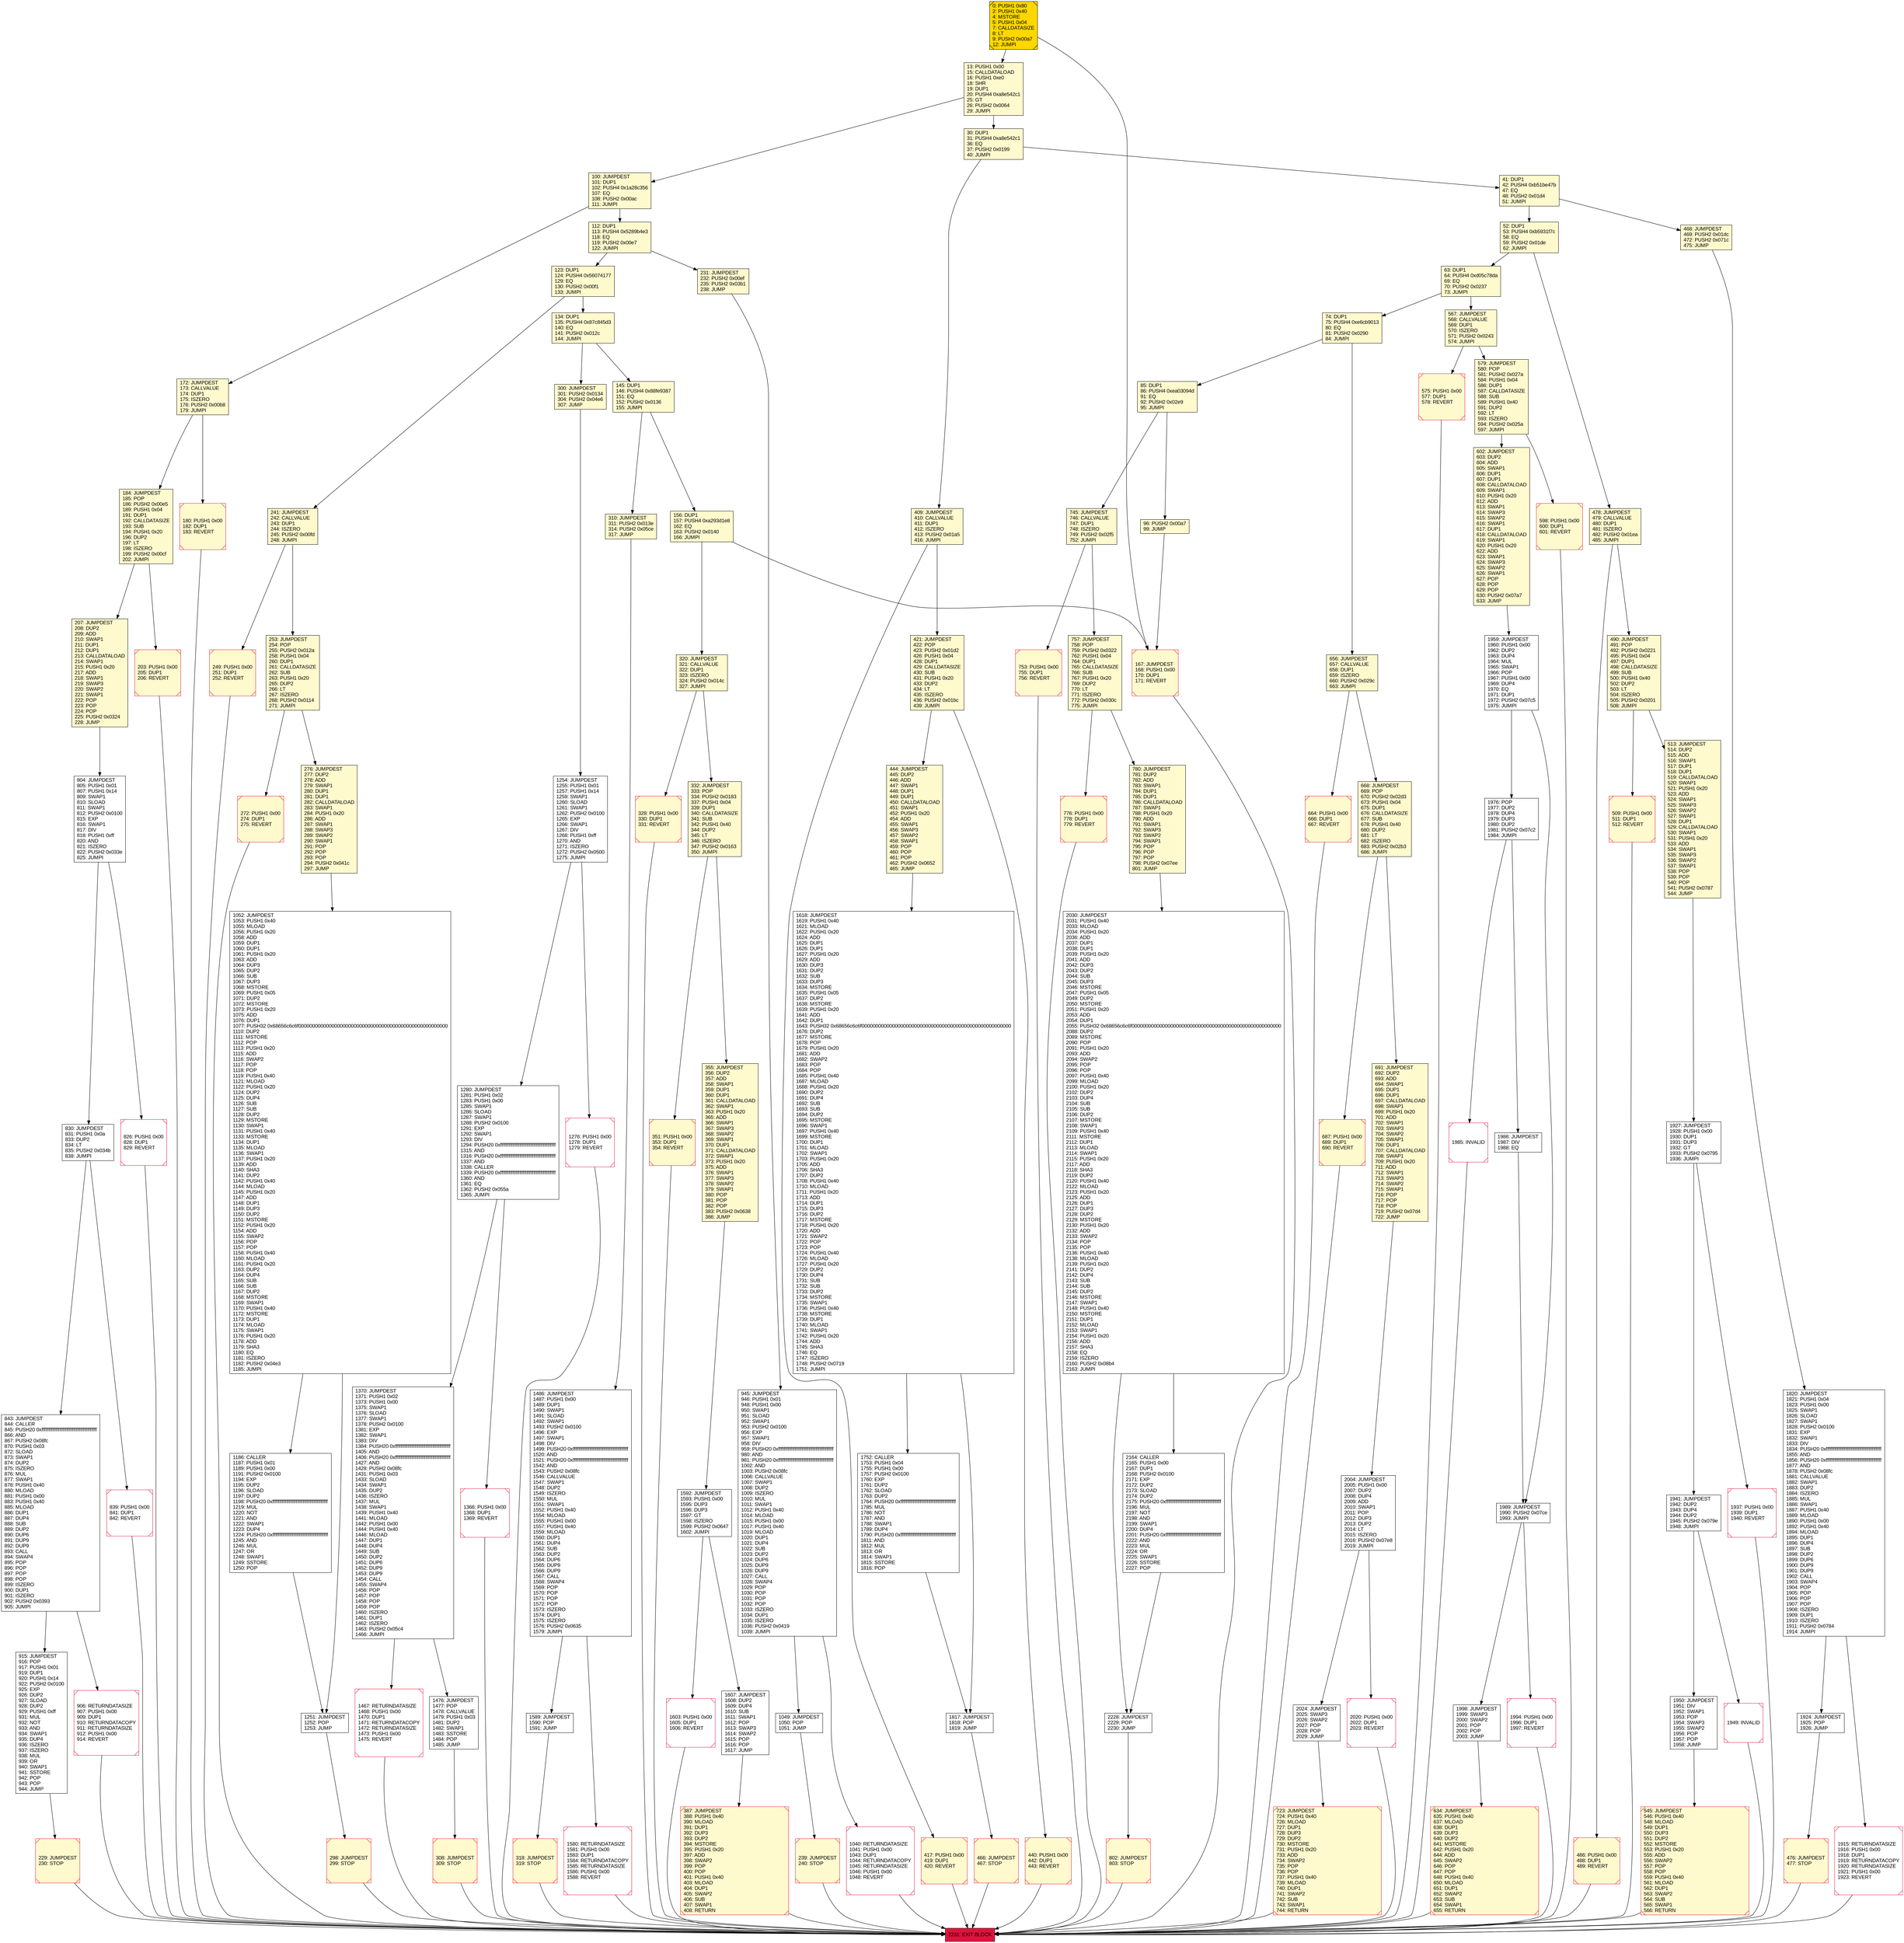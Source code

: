 digraph G {
bgcolor=transparent rankdir=UD;
node [shape=box style=filled color=black fillcolor=white fontname=arial fontcolor=black];
417 [label="417: PUSH1 0x00\l419: DUP1\l420: REVERT\l" fillcolor=lemonchiffon shape=Msquare color=crimson ];
184 [label="184: JUMPDEST\l185: POP\l186: PUSH2 0x00e5\l189: PUSH1 0x04\l191: DUP1\l192: CALLDATASIZE\l193: SUB\l194: PUSH1 0x20\l196: DUP2\l197: LT\l198: ISZERO\l199: PUSH2 0x00cf\l202: JUMPI\l" fillcolor=lemonchiffon ];
843 [label="843: JUMPDEST\l844: CALLER\l845: PUSH20 0xffffffffffffffffffffffffffffffffffffffff\l866: AND\l867: PUSH2 0x08fc\l870: PUSH1 0x03\l872: SLOAD\l873: SWAP1\l874: DUP2\l875: ISZERO\l876: MUL\l877: SWAP1\l878: PUSH1 0x40\l880: MLOAD\l881: PUSH1 0x00\l883: PUSH1 0x40\l885: MLOAD\l886: DUP1\l887: DUP4\l888: SUB\l889: DUP2\l890: DUP6\l891: DUP9\l892: DUP9\l893: CALL\l894: SWAP4\l895: POP\l896: POP\l897: POP\l898: POP\l899: ISZERO\l900: DUP1\l901: ISZERO\l902: PUSH2 0x0393\l905: JUMPI\l" ];
74 [label="74: DUP1\l75: PUSH4 0xe6cb9013\l80: EQ\l81: PUSH2 0x0290\l84: JUMPI\l" fillcolor=lemonchiffon ];
1040 [label="1040: RETURNDATASIZE\l1041: PUSH1 0x00\l1043: DUP1\l1044: RETURNDATACOPY\l1045: RETURNDATASIZE\l1046: PUSH1 0x00\l1048: REVERT\l" shape=Msquare color=crimson ];
668 [label="668: JUMPDEST\l669: POP\l670: PUSH2 0x02d3\l673: PUSH1 0x04\l675: DUP1\l676: CALLDATASIZE\l677: SUB\l678: PUSH1 0x40\l680: DUP2\l681: LT\l682: ISZERO\l683: PUSH2 0x02b3\l686: JUMPI\l" fillcolor=lemonchiffon ];
207 [label="207: JUMPDEST\l208: DUP2\l209: ADD\l210: SWAP1\l211: DUP1\l212: DUP1\l213: CALLDATALOAD\l214: SWAP1\l215: PUSH1 0x20\l217: ADD\l218: SWAP1\l219: SWAP3\l220: SWAP2\l221: SWAP1\l222: POP\l223: POP\l224: POP\l225: PUSH2 0x0324\l228: JUMP\l" fillcolor=lemonchiffon ];
687 [label="687: PUSH1 0x00\l689: DUP1\l690: REVERT\l" fillcolor=lemonchiffon shape=Msquare color=crimson ];
1589 [label="1589: JUMPDEST\l1590: POP\l1591: JUMP\l" ];
180 [label="180: PUSH1 0x00\l182: DUP1\l183: REVERT\l" fillcolor=lemonchiffon shape=Msquare color=crimson ];
440 [label="440: PUSH1 0x00\l442: DUP1\l443: REVERT\l" fillcolor=lemonchiffon shape=Msquare color=crimson ];
85 [label="85: DUP1\l86: PUSH4 0xea03094d\l91: EQ\l92: PUSH2 0x02e9\l95: JUMPI\l" fillcolor=lemonchiffon ];
2004 [label="2004: JUMPDEST\l2005: PUSH1 0x00\l2007: DUP2\l2008: DUP4\l2009: ADD\l2010: SWAP1\l2011: POP\l2012: DUP3\l2013: DUP2\l2014: LT\l2015: ISZERO\l2016: PUSH2 0x07e8\l2019: JUMPI\l" ];
1949 [label="1949: INVALID\l" shape=Msquare color=crimson ];
830 [label="830: JUMPDEST\l831: PUSH1 0x0a\l833: DUP2\l834: LT\l835: PUSH2 0x034b\l838: JUMPI\l" ];
656 [label="656: JUMPDEST\l657: CALLVALUE\l658: DUP1\l659: ISZERO\l660: PUSH2 0x029c\l663: JUMPI\l" fillcolor=lemonchiffon ];
1927 [label="1927: JUMPDEST\l1928: PUSH1 0x00\l1930: DUP1\l1931: DUP3\l1932: GT\l1933: PUSH2 0x0795\l1936: JUMPI\l" ];
387 [label="387: JUMPDEST\l388: PUSH1 0x40\l390: MLOAD\l391: DUP1\l392: DUP3\l393: DUP2\l394: MSTORE\l395: PUSH1 0x20\l397: ADD\l398: SWAP2\l399: POP\l400: POP\l401: PUSH1 0x40\l403: MLOAD\l404: DUP1\l405: SWAP2\l406: SUB\l407: SWAP1\l408: RETURN\l" fillcolor=lemonchiffon shape=Msquare color=crimson ];
1937 [label="1937: PUSH1 0x00\l1939: DUP1\l1940: REVERT\l" shape=Msquare color=crimson ];
30 [label="30: DUP1\l31: PUSH4 0xa8e542c1\l36: EQ\l37: PUSH2 0x0199\l40: JUMPI\l" fillcolor=lemonchiffon ];
1580 [label="1580: RETURNDATASIZE\l1581: PUSH1 0x00\l1583: DUP1\l1584: RETURNDATACOPY\l1585: RETURNDATASIZE\l1586: PUSH1 0x00\l1588: REVERT\l" shape=Msquare color=crimson ];
664 [label="664: PUSH1 0x00\l666: DUP1\l667: REVERT\l" fillcolor=lemonchiffon shape=Msquare color=crimson ];
1049 [label="1049: JUMPDEST\l1050: POP\l1051: JUMP\l" ];
1817 [label="1817: JUMPDEST\l1818: POP\l1819: JUMP\l" ];
1820 [label="1820: JUMPDEST\l1821: PUSH1 0x04\l1823: PUSH1 0x00\l1825: SWAP1\l1826: SLOAD\l1827: SWAP1\l1828: PUSH2 0x0100\l1831: EXP\l1832: SWAP1\l1833: DIV\l1834: PUSH20 0xffffffffffffffffffffffffffffffffffffffff\l1855: AND\l1856: PUSH20 0xffffffffffffffffffffffffffffffffffffffff\l1877: AND\l1878: PUSH2 0x08fc\l1881: CALLVALUE\l1882: SWAP1\l1883: DUP2\l1884: ISZERO\l1885: MUL\l1886: SWAP1\l1887: PUSH1 0x40\l1889: MLOAD\l1890: PUSH1 0x00\l1892: PUSH1 0x40\l1894: MLOAD\l1895: DUP1\l1896: DUP4\l1897: SUB\l1898: DUP2\l1899: DUP6\l1900: DUP9\l1901: DUP9\l1902: CALL\l1903: SWAP4\l1904: POP\l1905: POP\l1906: POP\l1907: POP\l1908: ISZERO\l1909: DUP1\l1910: ISZERO\l1911: PUSH2 0x0784\l1914: JUMPI\l" ];
2020 [label="2020: PUSH1 0x00\l2022: DUP1\l2023: REVERT\l" shape=Msquare color=crimson ];
466 [label="466: JUMPDEST\l467: STOP\l" fillcolor=lemonchiffon shape=Msquare color=crimson ];
486 [label="486: PUSH1 0x00\l488: DUP1\l489: REVERT\l" fillcolor=lemonchiffon shape=Msquare color=crimson ];
476 [label="476: JUMPDEST\l477: STOP\l" fillcolor=lemonchiffon shape=Msquare color=crimson ];
691 [label="691: JUMPDEST\l692: DUP2\l693: ADD\l694: SWAP1\l695: DUP1\l696: DUP1\l697: CALLDATALOAD\l698: SWAP1\l699: PUSH1 0x20\l701: ADD\l702: SWAP1\l703: SWAP3\l704: SWAP2\l705: SWAP1\l706: DUP1\l707: CALLDATALOAD\l708: SWAP1\l709: PUSH1 0x20\l711: ADD\l712: SWAP1\l713: SWAP3\l714: SWAP2\l715: SWAP1\l716: POP\l717: POP\l718: POP\l719: PUSH2 0x07d4\l722: JUMP\l" fillcolor=lemonchiffon ];
1950 [label="1950: JUMPDEST\l1951: DIV\l1952: SWAP1\l1953: POP\l1954: SWAP3\l1955: SWAP2\l1956: POP\l1957: POP\l1958: JUMP\l" ];
409 [label="409: JUMPDEST\l410: CALLVALUE\l411: DUP1\l412: ISZERO\l413: PUSH2 0x01a5\l416: JUMPI\l" fillcolor=lemonchiffon ];
745 [label="745: JUMPDEST\l746: CALLVALUE\l747: DUP1\l748: ISZERO\l749: PUSH2 0x02f5\l752: JUMPI\l" fillcolor=lemonchiffon ];
753 [label="753: PUSH1 0x00\l755: DUP1\l756: REVERT\l" fillcolor=lemonchiffon shape=Msquare color=crimson ];
172 [label="172: JUMPDEST\l173: CALLVALUE\l174: DUP1\l175: ISZERO\l176: PUSH2 0x00b8\l179: JUMPI\l" fillcolor=lemonchiffon ];
1254 [label="1254: JUMPDEST\l1255: PUSH1 0x01\l1257: PUSH1 0x14\l1259: SWAP1\l1260: SLOAD\l1261: SWAP1\l1262: PUSH2 0x0100\l1265: EXP\l1266: SWAP1\l1267: DIV\l1268: PUSH1 0xff\l1270: AND\l1271: ISZERO\l1272: PUSH2 0x0500\l1275: JUMPI\l" ];
100 [label="100: JUMPDEST\l101: DUP1\l102: PUSH4 0x1a28c356\l107: EQ\l108: PUSH2 0x00ac\l111: JUMPI\l" fillcolor=lemonchiffon ];
1959 [label="1959: JUMPDEST\l1960: PUSH1 0x00\l1962: DUP2\l1963: DUP4\l1964: MUL\l1965: SWAP1\l1966: POP\l1967: PUSH1 0x00\l1969: DUP4\l1970: EQ\l1971: DUP1\l1972: PUSH2 0x07c5\l1975: JUMPI\l" ];
1370 [label="1370: JUMPDEST\l1371: PUSH1 0x02\l1373: PUSH1 0x00\l1375: SWAP1\l1376: SLOAD\l1377: SWAP1\l1378: PUSH2 0x0100\l1381: EXP\l1382: SWAP1\l1383: DIV\l1384: PUSH20 0xffffffffffffffffffffffffffffffffffffffff\l1405: AND\l1406: PUSH20 0xffffffffffffffffffffffffffffffffffffffff\l1427: AND\l1428: PUSH2 0x08fc\l1431: PUSH1 0x03\l1433: SLOAD\l1434: SWAP1\l1435: DUP2\l1436: ISZERO\l1437: MUL\l1438: SWAP1\l1439: PUSH1 0x40\l1441: MLOAD\l1442: PUSH1 0x00\l1444: PUSH1 0x40\l1446: MLOAD\l1447: DUP1\l1448: DUP4\l1449: SUB\l1450: DUP2\l1451: DUP6\l1452: DUP9\l1453: DUP9\l1454: CALL\l1455: SWAP4\l1456: POP\l1457: POP\l1458: POP\l1459: POP\l1460: ISZERO\l1461: DUP1\l1462: ISZERO\l1463: PUSH2 0x05c4\l1466: JUMPI\l" ];
41 [label="41: DUP1\l42: PUSH4 0xb51be47b\l47: EQ\l48: PUSH2 0x01d4\l51: JUMPI\l" fillcolor=lemonchiffon ];
145 [label="145: DUP1\l146: PUSH4 0x88fe9387\l151: EQ\l152: PUSH2 0x0136\l155: JUMPI\l" fillcolor=lemonchiffon ];
249 [label="249: PUSH1 0x00\l251: DUP1\l252: REVERT\l" fillcolor=lemonchiffon shape=Msquare color=crimson ];
13 [label="13: PUSH1 0x00\l15: CALLDATALOAD\l16: PUSH1 0xe0\l18: SHR\l19: DUP1\l20: PUSH4 0xa8e542c1\l25: GT\l26: PUSH2 0x0064\l29: JUMPI\l" fillcolor=lemonchiffon ];
1986 [label="1986: JUMPDEST\l1987: DIV\l1988: EQ\l" ];
509 [label="509: PUSH1 0x00\l511: DUP1\l512: REVERT\l" fillcolor=lemonchiffon shape=Msquare color=crimson ];
1276 [label="1276: PUSH1 0x00\l1278: DUP1\l1279: REVERT\l" shape=Msquare color=crimson ];
602 [label="602: JUMPDEST\l603: DUP2\l604: ADD\l605: SWAP1\l606: DUP1\l607: DUP1\l608: CALLDATALOAD\l609: SWAP1\l610: PUSH1 0x20\l612: ADD\l613: SWAP1\l614: SWAP3\l615: SWAP2\l616: SWAP1\l617: DUP1\l618: CALLDATALOAD\l619: SWAP1\l620: PUSH1 0x20\l622: ADD\l623: SWAP1\l624: SWAP3\l625: SWAP2\l626: SWAP1\l627: POP\l628: POP\l629: POP\l630: PUSH2 0x07a7\l633: JUMP\l" fillcolor=lemonchiffon ];
723 [label="723: JUMPDEST\l724: PUSH1 0x40\l726: MLOAD\l727: DUP1\l728: DUP3\l729: DUP2\l730: MSTORE\l731: PUSH1 0x20\l733: ADD\l734: SWAP2\l735: POP\l736: POP\l737: PUSH1 0x40\l739: MLOAD\l740: DUP1\l741: SWAP2\l742: SUB\l743: SWAP1\l744: RETURN\l" fillcolor=lemonchiffon shape=Msquare color=crimson ];
1915 [label="1915: RETURNDATASIZE\l1916: PUSH1 0x00\l1918: DUP1\l1919: RETURNDATACOPY\l1920: RETURNDATASIZE\l1921: PUSH1 0x00\l1923: REVERT\l" shape=Msquare color=crimson ];
112 [label="112: DUP1\l113: PUSH4 0x5289b4e3\l118: EQ\l119: PUSH2 0x00e7\l122: JUMPI\l" fillcolor=lemonchiffon ];
276 [label="276: JUMPDEST\l277: DUP2\l278: ADD\l279: SWAP1\l280: DUP1\l281: DUP1\l282: CALLDATALOAD\l283: SWAP1\l284: PUSH1 0x20\l286: ADD\l287: SWAP1\l288: SWAP3\l289: SWAP2\l290: SWAP1\l291: POP\l292: POP\l293: POP\l294: PUSH2 0x041c\l297: JUMP\l" fillcolor=lemonchiffon ];
203 [label="203: PUSH1 0x00\l205: DUP1\l206: REVERT\l" fillcolor=lemonchiffon shape=Msquare color=crimson ];
1994 [label="1994: PUSH1 0x00\l1996: DUP1\l1997: REVERT\l" shape=Msquare color=crimson ];
332 [label="332: JUMPDEST\l333: POP\l334: PUSH2 0x0183\l337: PUSH1 0x04\l339: DUP1\l340: CALLDATASIZE\l341: SUB\l342: PUSH1 0x40\l344: DUP2\l345: LT\l346: ISZERO\l347: PUSH2 0x0163\l350: JUMPI\l" fillcolor=lemonchiffon ];
444 [label="444: JUMPDEST\l445: DUP2\l446: ADD\l447: SWAP1\l448: DUP1\l449: DUP1\l450: CALLDATALOAD\l451: SWAP1\l452: PUSH1 0x20\l454: ADD\l455: SWAP1\l456: SWAP3\l457: SWAP2\l458: SWAP1\l459: POP\l460: POP\l461: POP\l462: PUSH2 0x0652\l465: JUMP\l" fillcolor=lemonchiffon ];
915 [label="915: JUMPDEST\l916: POP\l917: PUSH1 0x01\l919: DUP1\l920: PUSH1 0x14\l922: PUSH2 0x0100\l925: EXP\l926: DUP2\l927: SLOAD\l928: DUP2\l929: PUSH1 0xff\l931: MUL\l932: NOT\l933: AND\l934: SWAP1\l935: DUP4\l936: ISZERO\l937: ISZERO\l938: MUL\l939: OR\l940: SWAP1\l941: SSTORE\l942: POP\l943: POP\l944: JUMP\l" ];
229 [label="229: JUMPDEST\l230: STOP\l" fillcolor=lemonchiffon shape=Msquare color=crimson ];
239 [label="239: JUMPDEST\l240: STOP\l" fillcolor=lemonchiffon shape=Msquare color=crimson ];
1607 [label="1607: JUMPDEST\l1608: DUP2\l1609: DUP4\l1610: SUB\l1611: SWAP1\l1612: POP\l1613: SWAP3\l1614: SWAP2\l1615: POP\l1616: POP\l1617: JUMP\l" ];
1985 [label="1985: INVALID\l" shape=Msquare color=crimson ];
310 [label="310: JUMPDEST\l311: PUSH2 0x013e\l314: PUSH2 0x05ce\l317: JUMP\l" fillcolor=lemonchiffon ];
1989 [label="1989: JUMPDEST\l1990: PUSH2 0x07ce\l1993: JUMPI\l" ];
804 [label="804: JUMPDEST\l805: PUSH1 0x01\l807: PUSH1 0x14\l809: SWAP1\l810: SLOAD\l811: SWAP1\l812: PUSH2 0x0100\l815: EXP\l816: SWAP1\l817: DIV\l818: PUSH1 0xff\l820: AND\l821: ISZERO\l822: PUSH2 0x033e\l825: JUMPI\l" ];
123 [label="123: DUP1\l124: PUSH4 0x56074177\l129: EQ\l130: PUSH2 0x00f1\l133: JUMPI\l" fillcolor=lemonchiffon ];
1052 [label="1052: JUMPDEST\l1053: PUSH1 0x40\l1055: MLOAD\l1056: PUSH1 0x20\l1058: ADD\l1059: DUP1\l1060: DUP1\l1061: PUSH1 0x20\l1063: ADD\l1064: DUP3\l1065: DUP2\l1066: SUB\l1067: DUP3\l1068: MSTORE\l1069: PUSH1 0x05\l1071: DUP2\l1072: MSTORE\l1073: PUSH1 0x20\l1075: ADD\l1076: DUP1\l1077: PUSH32 0x68656c6c6f000000000000000000000000000000000000000000000000000000\l1110: DUP2\l1111: MSTORE\l1112: POP\l1113: PUSH1 0x20\l1115: ADD\l1116: SWAP2\l1117: POP\l1118: POP\l1119: PUSH1 0x40\l1121: MLOAD\l1122: PUSH1 0x20\l1124: DUP2\l1125: DUP4\l1126: SUB\l1127: SUB\l1128: DUP2\l1129: MSTORE\l1130: SWAP1\l1131: PUSH1 0x40\l1133: MSTORE\l1134: DUP1\l1135: MLOAD\l1136: SWAP1\l1137: PUSH1 0x20\l1139: ADD\l1140: SHA3\l1141: DUP2\l1142: PUSH1 0x40\l1144: MLOAD\l1145: PUSH1 0x20\l1147: ADD\l1148: DUP1\l1149: DUP3\l1150: DUP2\l1151: MSTORE\l1152: PUSH1 0x20\l1154: ADD\l1155: SWAP2\l1156: POP\l1157: POP\l1158: PUSH1 0x40\l1160: MLOAD\l1161: PUSH1 0x20\l1163: DUP2\l1164: DUP4\l1165: SUB\l1166: SUB\l1167: DUP2\l1168: MSTORE\l1169: SWAP1\l1170: PUSH1 0x40\l1172: MSTORE\l1173: DUP1\l1174: MLOAD\l1175: SWAP1\l1176: PUSH1 0x20\l1178: ADD\l1179: SHA3\l1180: EQ\l1181: ISZERO\l1182: PUSH2 0x04e3\l1185: JUMPI\l" ];
253 [label="253: JUMPDEST\l254: POP\l255: PUSH2 0x012a\l258: PUSH1 0x04\l260: DUP1\l261: CALLDATASIZE\l262: SUB\l263: PUSH1 0x20\l265: DUP2\l266: LT\l267: ISZERO\l268: PUSH2 0x0114\l271: JUMPI\l" fillcolor=lemonchiffon ];
1752 [label="1752: CALLER\l1753: PUSH1 0x04\l1755: PUSH1 0x00\l1757: PUSH2 0x0100\l1760: EXP\l1761: DUP2\l1762: SLOAD\l1763: DUP2\l1764: PUSH20 0xffffffffffffffffffffffffffffffffffffffff\l1785: MUL\l1786: NOT\l1787: AND\l1788: SWAP1\l1789: DUP4\l1790: PUSH20 0xffffffffffffffffffffffffffffffffffffffff\l1811: AND\l1812: MUL\l1813: OR\l1814: SWAP1\l1815: SSTORE\l1816: POP\l" ];
906 [label="906: RETURNDATASIZE\l907: PUSH1 0x00\l909: DUP1\l910: RETURNDATACOPY\l911: RETURNDATASIZE\l912: PUSH1 0x00\l914: REVERT\l" shape=Msquare color=crimson ];
545 [label="545: JUMPDEST\l546: PUSH1 0x40\l548: MLOAD\l549: DUP1\l550: DUP3\l551: DUP2\l552: MSTORE\l553: PUSH1 0x20\l555: ADD\l556: SWAP2\l557: POP\l558: POP\l559: PUSH1 0x40\l561: MLOAD\l562: DUP1\l563: SWAP2\l564: SUB\l565: SWAP1\l566: RETURN\l" fillcolor=lemonchiffon shape=Msquare color=crimson ];
2228 [label="2228: JUMPDEST\l2229: POP\l2230: JUMP\l" ];
0 [label="0: PUSH1 0x80\l2: PUSH1 0x40\l4: MSTORE\l5: PUSH1 0x04\l7: CALLDATASIZE\l8: LT\l9: PUSH2 0x00a7\l12: JUMPI\l" fillcolor=lemonchiffon shape=Msquare fillcolor=gold ];
156 [label="156: DUP1\l157: PUSH4 0xa293d1e8\l162: EQ\l163: PUSH2 0x0140\l166: JUMPI\l" fillcolor=lemonchiffon ];
567 [label="567: JUMPDEST\l568: CALLVALUE\l569: DUP1\l570: ISZERO\l571: PUSH2 0x0243\l574: JUMPI\l" fillcolor=lemonchiffon ];
826 [label="826: PUSH1 0x00\l828: DUP1\l829: REVERT\l" shape=Msquare color=crimson ];
575 [label="575: PUSH1 0x00\l577: DUP1\l578: REVERT\l" fillcolor=lemonchiffon shape=Msquare color=crimson ];
1976 [label="1976: POP\l1977: DUP2\l1978: DUP4\l1979: DUP3\l1980: DUP2\l1981: PUSH2 0x07c2\l1984: JUMPI\l" ];
308 [label="308: JUMPDEST\l309: STOP\l" fillcolor=lemonchiffon shape=Msquare color=crimson ];
1467 [label="1467: RETURNDATASIZE\l1468: PUSH1 0x00\l1470: DUP1\l1471: RETURNDATACOPY\l1472: RETURNDATASIZE\l1473: PUSH1 0x00\l1475: REVERT\l" shape=Msquare color=crimson ];
167 [label="167: JUMPDEST\l168: PUSH1 0x00\l170: DUP1\l171: REVERT\l" fillcolor=lemonchiffon shape=Msquare color=crimson ];
1186 [label="1186: CALLER\l1187: PUSH1 0x01\l1189: PUSH1 0x00\l1191: PUSH2 0x0100\l1194: EXP\l1195: DUP2\l1196: SLOAD\l1197: DUP2\l1198: PUSH20 0xffffffffffffffffffffffffffffffffffffffff\l1219: MUL\l1220: NOT\l1221: AND\l1222: SWAP1\l1223: DUP4\l1224: PUSH20 0xffffffffffffffffffffffffffffffffffffffff\l1245: AND\l1246: MUL\l1247: OR\l1248: SWAP1\l1249: SSTORE\l1250: POP\l" ];
1924 [label="1924: JUMPDEST\l1925: POP\l1926: JUMP\l" ];
579 [label="579: JUMPDEST\l580: POP\l581: PUSH2 0x027a\l584: PUSH1 0x04\l586: DUP1\l587: CALLDATASIZE\l588: SUB\l589: PUSH1 0x40\l591: DUP2\l592: LT\l593: ISZERO\l594: PUSH2 0x025a\l597: JUMPI\l" fillcolor=lemonchiffon ];
300 [label="300: JUMPDEST\l301: PUSH2 0x0134\l304: PUSH2 0x04e6\l307: JUMP\l" fillcolor=lemonchiffon ];
1486 [label="1486: JUMPDEST\l1487: PUSH1 0x00\l1489: DUP1\l1490: SWAP1\l1491: SLOAD\l1492: SWAP1\l1493: PUSH2 0x0100\l1496: EXP\l1497: SWAP1\l1498: DIV\l1499: PUSH20 0xffffffffffffffffffffffffffffffffffffffff\l1520: AND\l1521: PUSH20 0xffffffffffffffffffffffffffffffffffffffff\l1542: AND\l1543: PUSH2 0x08fc\l1546: CALLVALUE\l1547: SWAP1\l1548: DUP2\l1549: ISZERO\l1550: MUL\l1551: SWAP1\l1552: PUSH1 0x40\l1554: MLOAD\l1555: PUSH1 0x00\l1557: PUSH1 0x40\l1559: MLOAD\l1560: DUP1\l1561: DUP4\l1562: SUB\l1563: DUP2\l1564: DUP6\l1565: DUP9\l1566: DUP9\l1567: CALL\l1568: SWAP4\l1569: POP\l1570: POP\l1571: POP\l1572: POP\l1573: ISZERO\l1574: DUP1\l1575: ISZERO\l1576: PUSH2 0x0635\l1579: JUMPI\l" ];
776 [label="776: PUSH1 0x00\l778: DUP1\l779: REVERT\l" fillcolor=lemonchiffon shape=Msquare color=crimson ];
945 [label="945: JUMPDEST\l946: PUSH1 0x01\l948: PUSH1 0x00\l950: SWAP1\l951: SLOAD\l952: SWAP1\l953: PUSH2 0x0100\l956: EXP\l957: SWAP1\l958: DIV\l959: PUSH20 0xffffffffffffffffffffffffffffffffffffffff\l980: AND\l981: PUSH20 0xffffffffffffffffffffffffffffffffffffffff\l1002: AND\l1003: PUSH2 0x08fc\l1006: CALLVALUE\l1007: SWAP1\l1008: DUP2\l1009: ISZERO\l1010: MUL\l1011: SWAP1\l1012: PUSH1 0x40\l1014: MLOAD\l1015: PUSH1 0x00\l1017: PUSH1 0x40\l1019: MLOAD\l1020: DUP1\l1021: DUP4\l1022: SUB\l1023: DUP2\l1024: DUP6\l1025: DUP9\l1026: DUP9\l1027: CALL\l1028: SWAP4\l1029: POP\l1030: POP\l1031: POP\l1032: POP\l1033: ISZERO\l1034: DUP1\l1035: ISZERO\l1036: PUSH2 0x0419\l1039: JUMPI\l" ];
318 [label="318: JUMPDEST\l319: STOP\l" fillcolor=lemonchiffon shape=Msquare color=crimson ];
1618 [label="1618: JUMPDEST\l1619: PUSH1 0x40\l1621: MLOAD\l1622: PUSH1 0x20\l1624: ADD\l1625: DUP1\l1626: DUP1\l1627: PUSH1 0x20\l1629: ADD\l1630: DUP3\l1631: DUP2\l1632: SUB\l1633: DUP3\l1634: MSTORE\l1635: PUSH1 0x05\l1637: DUP2\l1638: MSTORE\l1639: PUSH1 0x20\l1641: ADD\l1642: DUP1\l1643: PUSH32 0x68656c6c6f000000000000000000000000000000000000000000000000000000\l1676: DUP2\l1677: MSTORE\l1678: POP\l1679: PUSH1 0x20\l1681: ADD\l1682: SWAP2\l1683: POP\l1684: POP\l1685: PUSH1 0x40\l1687: MLOAD\l1688: PUSH1 0x20\l1690: DUP2\l1691: DUP4\l1692: SUB\l1693: SUB\l1694: DUP2\l1695: MSTORE\l1696: SWAP1\l1697: PUSH1 0x40\l1699: MSTORE\l1700: DUP1\l1701: MLOAD\l1702: SWAP1\l1703: PUSH1 0x20\l1705: ADD\l1706: SHA3\l1707: DUP2\l1708: PUSH1 0x40\l1710: MLOAD\l1711: PUSH1 0x20\l1713: ADD\l1714: DUP1\l1715: DUP3\l1716: DUP2\l1717: MSTORE\l1718: PUSH1 0x20\l1720: ADD\l1721: SWAP2\l1722: POP\l1723: POP\l1724: PUSH1 0x40\l1726: MLOAD\l1727: PUSH1 0x20\l1729: DUP2\l1730: DUP4\l1731: SUB\l1732: SUB\l1733: DUP2\l1734: MSTORE\l1735: SWAP1\l1736: PUSH1 0x40\l1738: MSTORE\l1739: DUP1\l1740: MLOAD\l1741: SWAP1\l1742: PUSH1 0x20\l1744: ADD\l1745: SHA3\l1746: EQ\l1747: ISZERO\l1748: PUSH2 0x0719\l1751: JUMPI\l" ];
272 [label="272: PUSH1 0x00\l274: DUP1\l275: REVERT\l" fillcolor=lemonchiffon shape=Msquare color=crimson ];
802 [label="802: JUMPDEST\l803: STOP\l" fillcolor=lemonchiffon shape=Msquare color=crimson ];
2231 [label="2231: EXIT BLOCK\l" fillcolor=crimson ];
96 [label="96: PUSH2 0x00a7\l99: JUMP\l" fillcolor=lemonchiffon ];
298 [label="298: JUMPDEST\l299: STOP\l" fillcolor=lemonchiffon shape=Msquare color=crimson ];
231 [label="231: JUMPDEST\l232: PUSH2 0x00ef\l235: PUSH2 0x03b1\l238: JUMP\l" fillcolor=lemonchiffon ];
134 [label="134: DUP1\l135: PUSH4 0x87c845d3\l140: EQ\l141: PUSH2 0x012c\l144: JUMPI\l" fillcolor=lemonchiffon ];
1251 [label="1251: JUMPDEST\l1252: POP\l1253: JUMP\l" ];
1941 [label="1941: JUMPDEST\l1942: DUP2\l1943: DUP4\l1944: DUP2\l1945: PUSH2 0x079e\l1948: JUMPI\l" ];
634 [label="634: JUMPDEST\l635: PUSH1 0x40\l637: MLOAD\l638: DUP1\l639: DUP3\l640: DUP2\l641: MSTORE\l642: PUSH1 0x20\l644: ADD\l645: SWAP2\l646: POP\l647: POP\l648: PUSH1 0x40\l650: MLOAD\l651: DUP1\l652: SWAP2\l653: SUB\l654: SWAP1\l655: RETURN\l" fillcolor=lemonchiffon shape=Msquare color=crimson ];
478 [label="478: JUMPDEST\l479: CALLVALUE\l480: DUP1\l481: ISZERO\l482: PUSH2 0x01ea\l485: JUMPI\l" fillcolor=lemonchiffon ];
490 [label="490: JUMPDEST\l491: POP\l492: PUSH2 0x0221\l495: PUSH1 0x04\l497: DUP1\l498: CALLDATASIZE\l499: SUB\l500: PUSH1 0x40\l502: DUP2\l503: LT\l504: ISZERO\l505: PUSH2 0x0201\l508: JUMPI\l" fillcolor=lemonchiffon ];
468 [label="468: JUMPDEST\l469: PUSH2 0x01dc\l472: PUSH2 0x071c\l475: JUMP\l" fillcolor=lemonchiffon ];
1280 [label="1280: JUMPDEST\l1281: PUSH1 0x02\l1283: PUSH1 0x00\l1285: SWAP1\l1286: SLOAD\l1287: SWAP1\l1288: PUSH2 0x0100\l1291: EXP\l1292: SWAP1\l1293: DIV\l1294: PUSH20 0xffffffffffffffffffffffffffffffffffffffff\l1315: AND\l1316: PUSH20 0xffffffffffffffffffffffffffffffffffffffff\l1337: AND\l1338: CALLER\l1339: PUSH20 0xffffffffffffffffffffffffffffffffffffffff\l1360: AND\l1361: EQ\l1362: PUSH2 0x055a\l1365: JUMPI\l" ];
355 [label="355: JUMPDEST\l356: DUP2\l357: ADD\l358: SWAP1\l359: DUP1\l360: DUP1\l361: CALLDATALOAD\l362: SWAP1\l363: PUSH1 0x20\l365: ADD\l366: SWAP1\l367: SWAP3\l368: SWAP2\l369: SWAP1\l370: DUP1\l371: CALLDATALOAD\l372: SWAP1\l373: PUSH1 0x20\l375: ADD\l376: SWAP1\l377: SWAP3\l378: SWAP2\l379: SWAP1\l380: POP\l381: POP\l382: POP\l383: PUSH2 0x0638\l386: JUMP\l" fillcolor=lemonchiffon ];
2024 [label="2024: JUMPDEST\l2025: SWAP3\l2026: SWAP2\l2027: POP\l2028: POP\l2029: JUMP\l" ];
241 [label="241: JUMPDEST\l242: CALLVALUE\l243: DUP1\l244: ISZERO\l245: PUSH2 0x00fd\l248: JUMPI\l" fillcolor=lemonchiffon ];
513 [label="513: JUMPDEST\l514: DUP2\l515: ADD\l516: SWAP1\l517: DUP1\l518: DUP1\l519: CALLDATALOAD\l520: SWAP1\l521: PUSH1 0x20\l523: ADD\l524: SWAP1\l525: SWAP3\l526: SWAP2\l527: SWAP1\l528: DUP1\l529: CALLDATALOAD\l530: SWAP1\l531: PUSH1 0x20\l533: ADD\l534: SWAP1\l535: SWAP3\l536: SWAP2\l537: SWAP1\l538: POP\l539: POP\l540: POP\l541: PUSH2 0x0787\l544: JUMP\l" fillcolor=lemonchiffon ];
780 [label="780: JUMPDEST\l781: DUP2\l782: ADD\l783: SWAP1\l784: DUP1\l785: DUP1\l786: CALLDATALOAD\l787: SWAP1\l788: PUSH1 0x20\l790: ADD\l791: SWAP1\l792: SWAP3\l793: SWAP2\l794: SWAP1\l795: POP\l796: POP\l797: POP\l798: PUSH2 0x07ee\l801: JUMP\l" fillcolor=lemonchiffon ];
1603 [label="1603: PUSH1 0x00\l1605: DUP1\l1606: REVERT\l" shape=Msquare color=crimson ];
63 [label="63: DUP1\l64: PUSH4 0xd05c78da\l69: EQ\l70: PUSH2 0x0237\l73: JUMPI\l" fillcolor=lemonchiffon ];
839 [label="839: PUSH1 0x00\l841: DUP1\l842: REVERT\l" shape=Msquare color=crimson ];
2030 [label="2030: JUMPDEST\l2031: PUSH1 0x40\l2033: MLOAD\l2034: PUSH1 0x20\l2036: ADD\l2037: DUP1\l2038: DUP1\l2039: PUSH1 0x20\l2041: ADD\l2042: DUP3\l2043: DUP2\l2044: SUB\l2045: DUP3\l2046: MSTORE\l2047: PUSH1 0x05\l2049: DUP2\l2050: MSTORE\l2051: PUSH1 0x20\l2053: ADD\l2054: DUP1\l2055: PUSH32 0x68656c6c6f000000000000000000000000000000000000000000000000000000\l2088: DUP2\l2089: MSTORE\l2090: POP\l2091: PUSH1 0x20\l2093: ADD\l2094: SWAP2\l2095: POP\l2096: POP\l2097: PUSH1 0x40\l2099: MLOAD\l2100: PUSH1 0x20\l2102: DUP2\l2103: DUP4\l2104: SUB\l2105: SUB\l2106: DUP2\l2107: MSTORE\l2108: SWAP1\l2109: PUSH1 0x40\l2111: MSTORE\l2112: DUP1\l2113: MLOAD\l2114: SWAP1\l2115: PUSH1 0x20\l2117: ADD\l2118: SHA3\l2119: DUP2\l2120: PUSH1 0x40\l2122: MLOAD\l2123: PUSH1 0x20\l2125: ADD\l2126: DUP1\l2127: DUP3\l2128: DUP2\l2129: MSTORE\l2130: PUSH1 0x20\l2132: ADD\l2133: SWAP2\l2134: POP\l2135: POP\l2136: PUSH1 0x40\l2138: MLOAD\l2139: PUSH1 0x20\l2141: DUP2\l2142: DUP4\l2143: SUB\l2144: SUB\l2145: DUP2\l2146: MSTORE\l2147: SWAP1\l2148: PUSH1 0x40\l2150: MSTORE\l2151: DUP1\l2152: MLOAD\l2153: SWAP1\l2154: PUSH1 0x20\l2156: ADD\l2157: SHA3\l2158: EQ\l2159: ISZERO\l2160: PUSH2 0x08b4\l2163: JUMPI\l" ];
328 [label="328: PUSH1 0x00\l330: DUP1\l331: REVERT\l" fillcolor=lemonchiffon shape=Msquare color=crimson ];
757 [label="757: JUMPDEST\l758: POP\l759: PUSH2 0x0322\l762: PUSH1 0x04\l764: DUP1\l765: CALLDATASIZE\l766: SUB\l767: PUSH1 0x20\l769: DUP2\l770: LT\l771: ISZERO\l772: PUSH2 0x030c\l775: JUMPI\l" fillcolor=lemonchiffon ];
1592 [label="1592: JUMPDEST\l1593: PUSH1 0x00\l1595: DUP3\l1596: DUP3\l1597: GT\l1598: ISZERO\l1599: PUSH2 0x0647\l1602: JUMPI\l" ];
320 [label="320: JUMPDEST\l321: CALLVALUE\l322: DUP1\l323: ISZERO\l324: PUSH2 0x014c\l327: JUMPI\l" fillcolor=lemonchiffon ];
1998 [label="1998: JUMPDEST\l1999: SWAP3\l2000: SWAP2\l2001: POP\l2002: POP\l2003: JUMP\l" ];
598 [label="598: PUSH1 0x00\l600: DUP1\l601: REVERT\l" fillcolor=lemonchiffon shape=Msquare color=crimson ];
1366 [label="1366: PUSH1 0x00\l1368: DUP1\l1369: REVERT\l" shape=Msquare color=crimson ];
1476 [label="1476: JUMPDEST\l1477: POP\l1478: CALLVALUE\l1479: PUSH1 0x03\l1481: DUP2\l1482: SWAP1\l1483: SSTORE\l1484: POP\l1485: JUMP\l" ];
52 [label="52: DUP1\l53: PUSH4 0xb5931f7c\l58: EQ\l59: PUSH2 0x01de\l62: JUMPI\l" fillcolor=lemonchiffon ];
2164 [label="2164: CALLER\l2165: PUSH1 0x00\l2167: DUP1\l2168: PUSH2 0x0100\l2171: EXP\l2172: DUP2\l2173: SLOAD\l2174: DUP2\l2175: PUSH20 0xffffffffffffffffffffffffffffffffffffffff\l2196: MUL\l2197: NOT\l2198: AND\l2199: SWAP1\l2200: DUP4\l2201: PUSH20 0xffffffffffffffffffffffffffffffffffffffff\l2222: AND\l2223: MUL\l2224: OR\l2225: SWAP1\l2226: SSTORE\l2227: POP\l" ];
421 [label="421: JUMPDEST\l422: POP\l423: PUSH2 0x01d2\l426: PUSH1 0x04\l428: DUP1\l429: CALLDATASIZE\l430: SUB\l431: PUSH1 0x20\l433: DUP2\l434: LT\l435: ISZERO\l436: PUSH2 0x01bc\l439: JUMPI\l" fillcolor=lemonchiffon ];
351 [label="351: PUSH1 0x00\l353: DUP1\l354: REVERT\l" fillcolor=lemonchiffon shape=Msquare color=crimson ];
478 -> 490;
802 -> 2231;
668 -> 687;
100 -> 172;
320 -> 328;
272 -> 2231;
567 -> 575;
298 -> 2231;
602 -> 1959;
13 -> 100;
184 -> 207;
1254 -> 1276;
1592 -> 1603;
656 -> 664;
490 -> 513;
2030 -> 2164;
167 -> 2231;
308 -> 2231;
1467 -> 2231;
1927 -> 1937;
74 -> 85;
96 -> 167;
318 -> 2231;
776 -> 2231;
804 -> 826;
915 -> 229;
52 -> 63;
745 -> 753;
830 -> 843;
1618 -> 1752;
545 -> 2231;
656 -> 668;
2228 -> 802;
906 -> 2231;
145 -> 310;
575 -> 2231;
1052 -> 1186;
826 -> 2231;
74 -> 656;
52 -> 478;
100 -> 112;
757 -> 780;
0 -> 167;
156 -> 167;
780 -> 2030;
1280 -> 1366;
253 -> 272;
355 -> 1592;
567 -> 579;
1998 -> 634;
598 -> 2231;
1366 -> 2231;
757 -> 776;
123 -> 134;
172 -> 180;
668 -> 691;
1049 -> 239;
351 -> 2231;
409 -> 417;
1052 -> 1251;
1607 -> 387;
123 -> 241;
839 -> 2231;
85 -> 745;
579 -> 598;
172 -> 184;
1603 -> 2231;
691 -> 2004;
1476 -> 308;
2004 -> 2020;
241 -> 253;
328 -> 2231;
1820 -> 1915;
134 -> 300;
1186 -> 1251;
231 -> 945;
2164 -> 2228;
30 -> 41;
843 -> 915;
13 -> 30;
184 -> 203;
1989 -> 1998;
1817 -> 466;
30 -> 409;
156 -> 320;
1251 -> 298;
2030 -> 2228;
63 -> 567;
634 -> 2231;
320 -> 332;
1580 -> 2231;
387 -> 2231;
1937 -> 2231;
207 -> 804;
478 -> 486;
1941 -> 1950;
664 -> 2231;
241 -> 249;
1592 -> 1607;
41 -> 468;
332 -> 351;
421 -> 444;
843 -> 906;
945 -> 1049;
1618 -> 1817;
1949 -> 2231;
490 -> 509;
1280 -> 1370;
134 -> 145;
1820 -> 1924;
1254 -> 1280;
1486 -> 1580;
804 -> 830;
945 -> 1040;
41 -> 52;
180 -> 2231;
112 -> 231;
85 -> 96;
745 -> 757;
1370 -> 1476;
440 -> 2231;
2024 -> 723;
1752 -> 1817;
409 -> 421;
417 -> 2231;
1589 -> 318;
687 -> 2231;
1486 -> 1589;
1040 -> 2231;
332 -> 355;
830 -> 839;
444 -> 1618;
1976 -> 1986;
229 -> 2231;
1985 -> 2231;
1959 -> 1976;
145 -> 156;
239 -> 2231;
0 -> 13;
2004 -> 2024;
310 -> 1486;
723 -> 2231;
1915 -> 2231;
1959 -> 1989;
1986 -> 1989;
1950 -> 545;
1994 -> 2231;
203 -> 2231;
1976 -> 1985;
276 -> 1052;
253 -> 276;
63 -> 74;
421 -> 440;
112 -> 123;
1941 -> 1949;
753 -> 2231;
1989 -> 1994;
1276 -> 2231;
509 -> 2231;
1924 -> 476;
1927 -> 1941;
249 -> 2231;
486 -> 2231;
513 -> 1927;
466 -> 2231;
2020 -> 2231;
468 -> 1820;
1370 -> 1467;
300 -> 1254;
579 -> 602;
476 -> 2231;
}